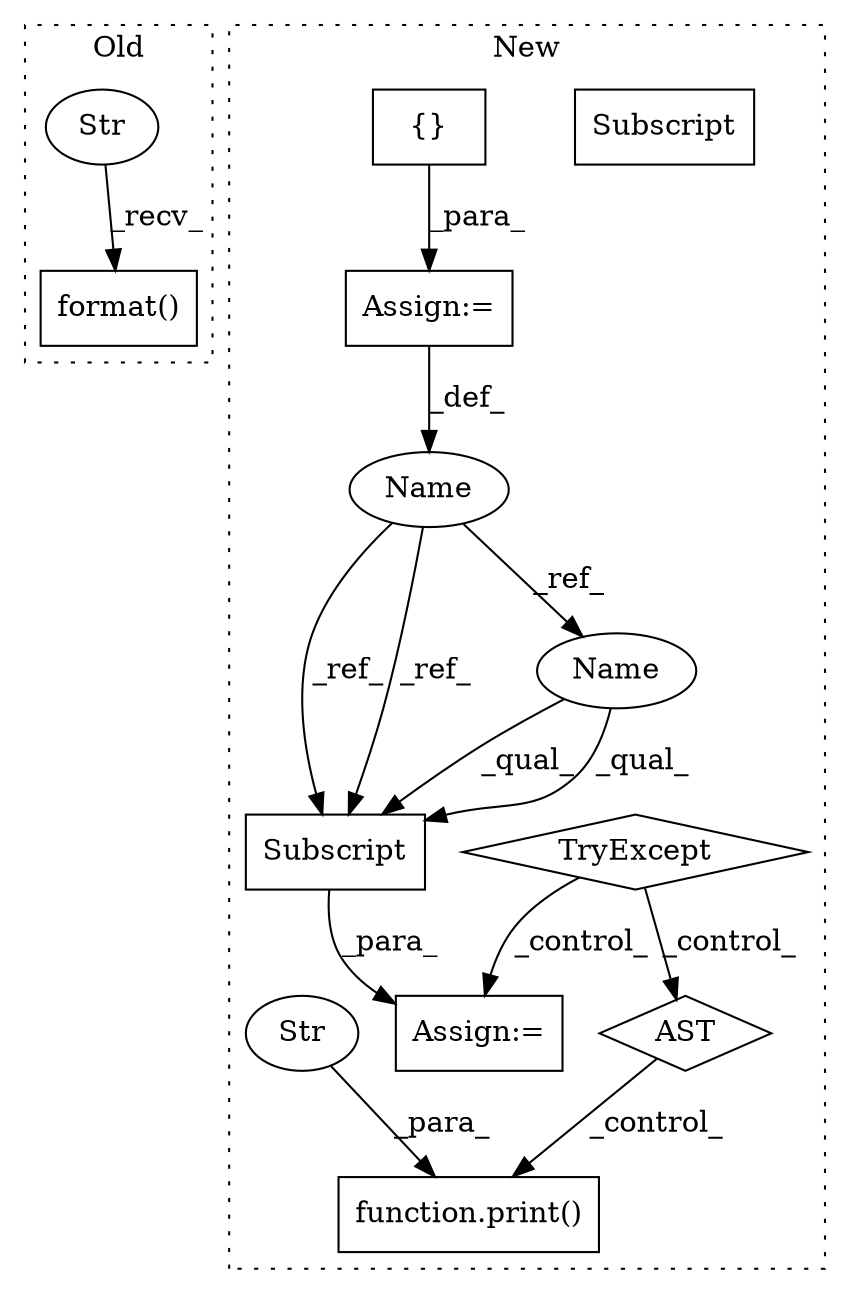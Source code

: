 digraph G {
subgraph cluster0 {
1 [label="format()" a="75" s="4676,4723" l="23,1" shape="box"];
3 [label="Str" a="66" s="4676" l="15" shape="ellipse"];
label = "Old";
style="dotted";
}
subgraph cluster1 {
2 [label="TryExcept" a="71" s="3400" l="13" shape="diamond"];
4 [label="AST" a="2" s="3437,0" l="7,0" shape="diamond"];
5 [label="Assign:=" a="68" s="3417" l="3" shape="box"];
6 [label="Subscript" a="63" s="3420,0" l="12,0" shape="box"];
7 [label="{}" a="95" s="3181,3388" l="10,7" shape="box"];
8 [label="function.print()" a="75" s="3462,3511" l="6,1" shape="box"];
9 [label="Str" a="66" s="3468" l="43" shape="ellipse"];
10 [label="Name" a="87" s="3173" l="5" shape="ellipse"];
11 [label="Assign:=" a="68" s="3178" l="3" shape="box"];
12 [label="Subscript" a="63" s="3420,0" l="12,0" shape="box"];
13 [label="Name" a="87" s="3420" l="5" shape="ellipse"];
label = "New";
style="dotted";
}
2 -> 5 [label="_control_"];
2 -> 4 [label="_control_"];
3 -> 1 [label="_recv_"];
4 -> 8 [label="_control_"];
7 -> 11 [label="_para_"];
9 -> 8 [label="_para_"];
10 -> 12 [label="_ref_"];
10 -> 12 [label="_ref_"];
10 -> 13 [label="_ref_"];
11 -> 10 [label="_def_"];
12 -> 5 [label="_para_"];
13 -> 12 [label="_qual_"];
13 -> 12 [label="_qual_"];
}